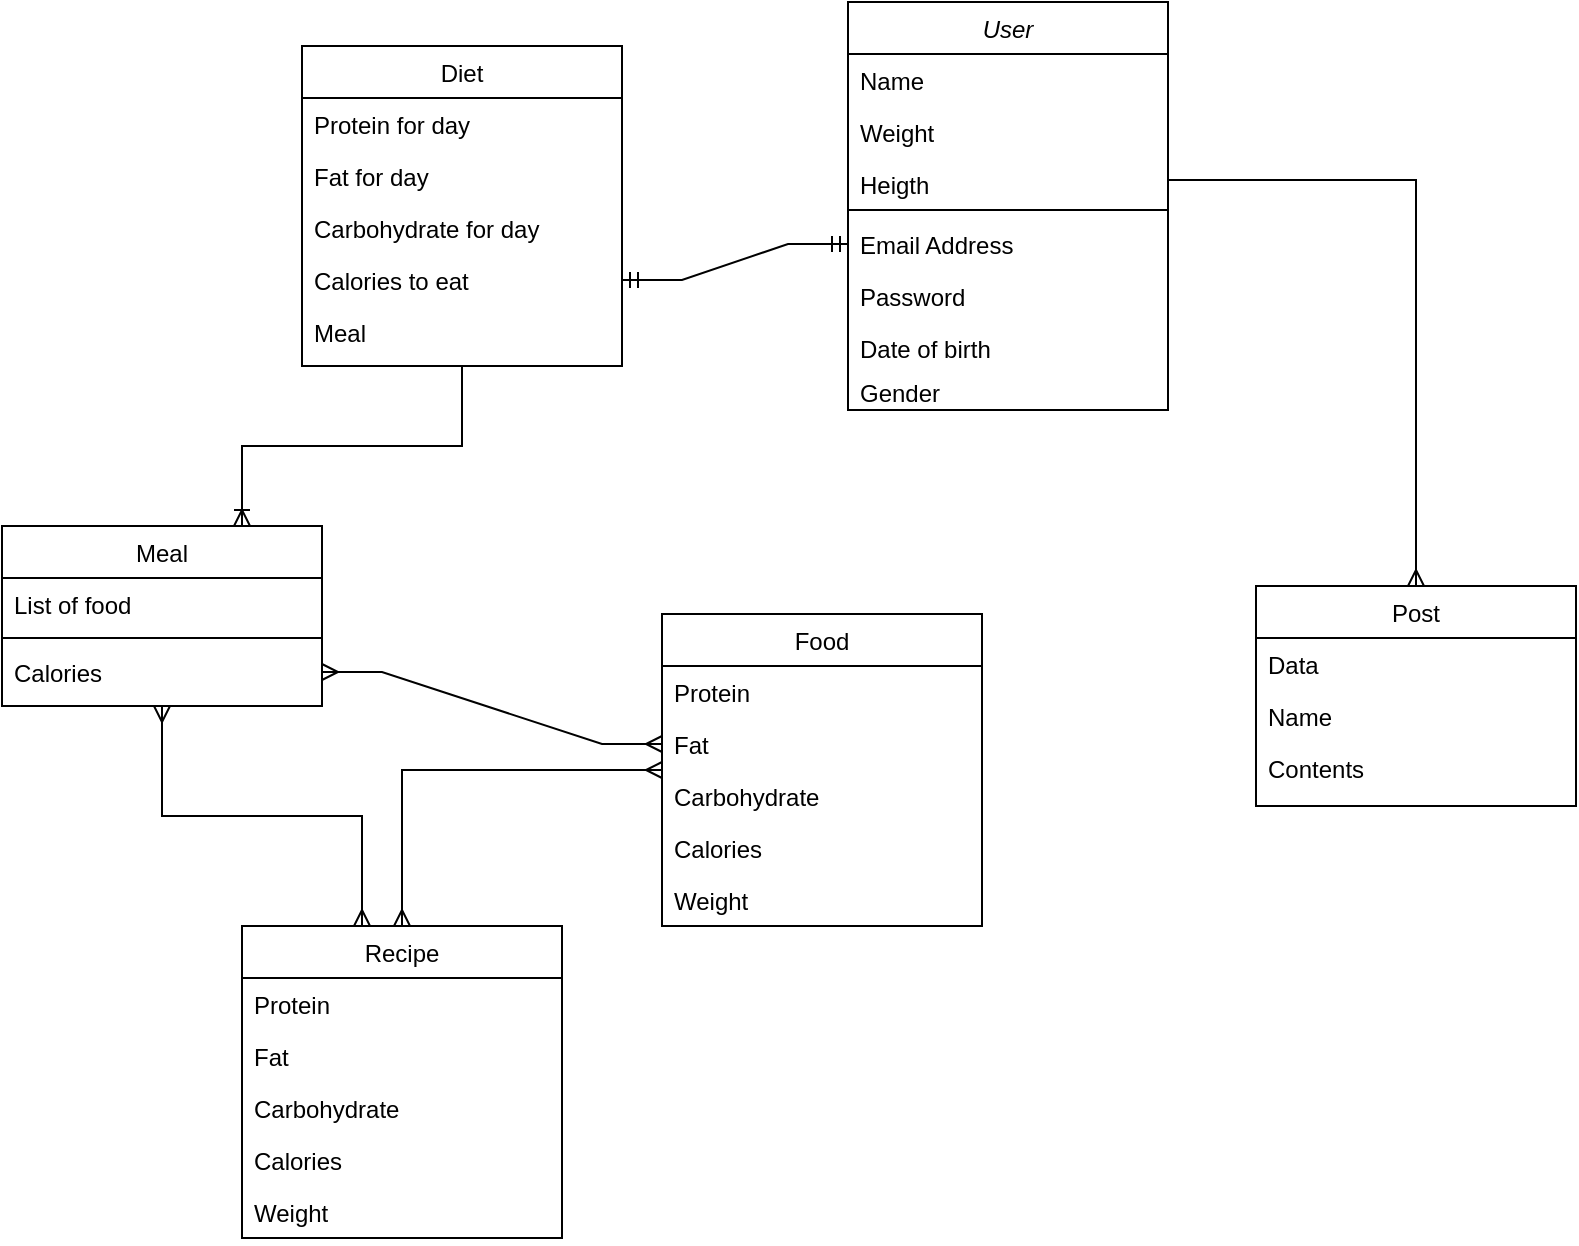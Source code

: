 <mxfile version="21.0.4" type="device"><diagram id="C5RBs43oDa-KdzZeNtuy" name="Page-1"><mxGraphModel dx="1050" dy="541" grid="1" gridSize="10" guides="1" tooltips="1" connect="1" arrows="1" fold="1" page="1" pageScale="1" pageWidth="3300" pageHeight="4681" math="0" shadow="0"><root><mxCell id="WIyWlLk6GJQsqaUBKTNV-0"/><mxCell id="WIyWlLk6GJQsqaUBKTNV-1" parent="WIyWlLk6GJQsqaUBKTNV-0"/><mxCell id="zkfFHV4jXpPFQw0GAbJ--0" value="User" style="swimlane;fontStyle=2;align=center;verticalAlign=top;childLayout=stackLayout;horizontal=1;startSize=26;horizontalStack=0;resizeParent=1;resizeLast=0;collapsible=1;marginBottom=0;rounded=0;shadow=0;strokeWidth=1;" parent="WIyWlLk6GJQsqaUBKTNV-1" vertex="1"><mxGeometry x="543" y="18" width="160" height="204" as="geometry"><mxRectangle x="230" y="140" width="160" height="26" as="alternateBounds"/></mxGeometry></mxCell><mxCell id="zkfFHV4jXpPFQw0GAbJ--1" value="Name" style="text;align=left;verticalAlign=top;spacingLeft=4;spacingRight=4;overflow=hidden;rotatable=0;points=[[0,0.5],[1,0.5]];portConstraint=eastwest;" parent="zkfFHV4jXpPFQw0GAbJ--0" vertex="1"><mxGeometry y="26" width="160" height="26" as="geometry"/></mxCell><mxCell id="zkfFHV4jXpPFQw0GAbJ--2" value="Weight" style="text;align=left;verticalAlign=top;spacingLeft=4;spacingRight=4;overflow=hidden;rotatable=0;points=[[0,0.5],[1,0.5]];portConstraint=eastwest;rounded=0;shadow=0;html=0;" parent="zkfFHV4jXpPFQw0GAbJ--0" vertex="1"><mxGeometry y="52" width="160" height="26" as="geometry"/></mxCell><mxCell id="zkfFHV4jXpPFQw0GAbJ--3" value="Heigth" style="text;align=left;verticalAlign=top;spacingLeft=4;spacingRight=4;overflow=hidden;rotatable=0;points=[[0,0.5],[1,0.5]];portConstraint=eastwest;rounded=0;shadow=0;html=0;" parent="zkfFHV4jXpPFQw0GAbJ--0" vertex="1"><mxGeometry y="78" width="160" height="22" as="geometry"/></mxCell><mxCell id="zkfFHV4jXpPFQw0GAbJ--4" value="" style="line;html=1;strokeWidth=1;align=left;verticalAlign=middle;spacingTop=-1;spacingLeft=3;spacingRight=3;rotatable=0;labelPosition=right;points=[];portConstraint=eastwest;" parent="zkfFHV4jXpPFQw0GAbJ--0" vertex="1"><mxGeometry y="100" width="160" height="8" as="geometry"/></mxCell><mxCell id="QJs5l6yCkrLdMtkKzX2A-0" value="Email Address" style="text;align=left;verticalAlign=top;spacingLeft=4;spacingRight=4;overflow=hidden;rotatable=0;points=[[0,0.5],[1,0.5]];portConstraint=eastwest;rounded=0;shadow=0;html=0;" parent="zkfFHV4jXpPFQw0GAbJ--0" vertex="1"><mxGeometry y="108" width="160" height="26" as="geometry"/></mxCell><mxCell id="QJs5l6yCkrLdMtkKzX2A-1" value="Password" style="text;align=left;verticalAlign=top;spacingLeft=4;spacingRight=4;overflow=hidden;rotatable=0;points=[[0,0.5],[1,0.5]];portConstraint=eastwest;rounded=0;shadow=0;html=0;" parent="zkfFHV4jXpPFQw0GAbJ--0" vertex="1"><mxGeometry y="134" width="160" height="26" as="geometry"/></mxCell><mxCell id="adrKd_dWpDbRFn3pYjvY-19" value="Date of birth &#10;" style="text;align=left;verticalAlign=top;spacingLeft=4;spacingRight=4;overflow=hidden;rotatable=0;points=[[0,0.5],[1,0.5]];portConstraint=eastwest;rounded=0;shadow=0;html=0;" parent="zkfFHV4jXpPFQw0GAbJ--0" vertex="1"><mxGeometry y="160" width="160" height="22" as="geometry"/></mxCell><mxCell id="adrKd_dWpDbRFn3pYjvY-20" value="Gender" style="text;align=left;verticalAlign=top;spacingLeft=4;spacingRight=4;overflow=hidden;rotatable=0;points=[[0,0.5],[1,0.5]];portConstraint=eastwest;rounded=0;shadow=0;html=0;" parent="zkfFHV4jXpPFQw0GAbJ--0" vertex="1"><mxGeometry y="182" width="160" height="22" as="geometry"/></mxCell><mxCell id="zkfFHV4jXpPFQw0GAbJ--17" value="Post" style="swimlane;fontStyle=0;align=center;verticalAlign=top;childLayout=stackLayout;horizontal=1;startSize=26;horizontalStack=0;resizeParent=1;resizeLast=0;collapsible=1;marginBottom=0;rounded=0;shadow=0;strokeWidth=1;" parent="WIyWlLk6GJQsqaUBKTNV-1" vertex="1"><mxGeometry x="747" y="310" width="160" height="110" as="geometry"><mxRectangle x="550" y="140" width="160" height="26" as="alternateBounds"/></mxGeometry></mxCell><mxCell id="zkfFHV4jXpPFQw0GAbJ--19" value="Data" style="text;align=left;verticalAlign=top;spacingLeft=4;spacingRight=4;overflow=hidden;rotatable=0;points=[[0,0.5],[1,0.5]];portConstraint=eastwest;rounded=0;shadow=0;html=0;" parent="zkfFHV4jXpPFQw0GAbJ--17" vertex="1"><mxGeometry y="26" width="160" height="26" as="geometry"/></mxCell><mxCell id="zkfFHV4jXpPFQw0GAbJ--20" value="Name" style="text;align=left;verticalAlign=top;spacingLeft=4;spacingRight=4;overflow=hidden;rotatable=0;points=[[0,0.5],[1,0.5]];portConstraint=eastwest;rounded=0;shadow=0;html=0;" parent="zkfFHV4jXpPFQw0GAbJ--17" vertex="1"><mxGeometry y="52" width="160" height="26" as="geometry"/></mxCell><mxCell id="zkfFHV4jXpPFQw0GAbJ--21" value="Contents" style="text;align=left;verticalAlign=top;spacingLeft=4;spacingRight=4;overflow=hidden;rotatable=0;points=[[0,0.5],[1,0.5]];portConstraint=eastwest;rounded=0;shadow=0;html=0;" parent="zkfFHV4jXpPFQw0GAbJ--17" vertex="1"><mxGeometry y="78" width="160" height="26" as="geometry"/></mxCell><mxCell id="QJs5l6yCkrLdMtkKzX2A-2" value="Food" style="swimlane;fontStyle=0;align=center;verticalAlign=top;childLayout=stackLayout;horizontal=1;startSize=26;horizontalStack=0;resizeParent=1;resizeLast=0;collapsible=1;marginBottom=0;rounded=0;shadow=0;strokeWidth=1;" parent="WIyWlLk6GJQsqaUBKTNV-1" vertex="1"><mxGeometry x="450" y="324" width="160" height="156" as="geometry"><mxRectangle x="550" y="140" width="160" height="26" as="alternateBounds"/></mxGeometry></mxCell><mxCell id="QJs5l6yCkrLdMtkKzX2A-3" value="Protein" style="text;align=left;verticalAlign=top;spacingLeft=4;spacingRight=4;overflow=hidden;rotatable=0;points=[[0,0.5],[1,0.5]];portConstraint=eastwest;" parent="QJs5l6yCkrLdMtkKzX2A-2" vertex="1"><mxGeometry y="26" width="160" height="26" as="geometry"/></mxCell><mxCell id="QJs5l6yCkrLdMtkKzX2A-4" value="Fat" style="text;align=left;verticalAlign=top;spacingLeft=4;spacingRight=4;overflow=hidden;rotatable=0;points=[[0,0.5],[1,0.5]];portConstraint=eastwest;rounded=0;shadow=0;html=0;" parent="QJs5l6yCkrLdMtkKzX2A-2" vertex="1"><mxGeometry y="52" width="160" height="26" as="geometry"/></mxCell><mxCell id="QJs5l6yCkrLdMtkKzX2A-5" value="Carbohydrate" style="text;align=left;verticalAlign=top;spacingLeft=4;spacingRight=4;overflow=hidden;rotatable=0;points=[[0,0.5],[1,0.5]];portConstraint=eastwest;rounded=0;shadow=0;html=0;" parent="QJs5l6yCkrLdMtkKzX2A-2" vertex="1"><mxGeometry y="78" width="160" height="26" as="geometry"/></mxCell><mxCell id="adrKd_dWpDbRFn3pYjvY-22" value="Calories&#10;" style="text;align=left;verticalAlign=top;spacingLeft=4;spacingRight=4;overflow=hidden;rotatable=0;points=[[0,0.5],[1,0.5]];portConstraint=eastwest;" parent="QJs5l6yCkrLdMtkKzX2A-2" vertex="1"><mxGeometry y="104" width="160" height="26" as="geometry"/></mxCell><mxCell id="adrKd_dWpDbRFn3pYjvY-34" value="Weight" style="text;align=left;verticalAlign=top;spacingLeft=4;spacingRight=4;overflow=hidden;rotatable=0;points=[[0,0.5],[1,0.5]];portConstraint=eastwest;" parent="QJs5l6yCkrLdMtkKzX2A-2" vertex="1"><mxGeometry y="130" width="160" height="26" as="geometry"/></mxCell><mxCell id="adrKd_dWpDbRFn3pYjvY-0" value="Diet" style="swimlane;fontStyle=0;align=center;verticalAlign=top;childLayout=stackLayout;horizontal=1;startSize=26;horizontalStack=0;resizeParent=1;resizeLast=0;collapsible=1;marginBottom=0;rounded=0;shadow=0;strokeWidth=1;" parent="WIyWlLk6GJQsqaUBKTNV-1" vertex="1"><mxGeometry x="270" y="40" width="160" height="160" as="geometry"><mxRectangle x="550" y="140" width="160" height="26" as="alternateBounds"/></mxGeometry></mxCell><mxCell id="adrKd_dWpDbRFn3pYjvY-1" value="Protein for day" style="text;align=left;verticalAlign=top;spacingLeft=4;spacingRight=4;overflow=hidden;rotatable=0;points=[[0,0.5],[1,0.5]];portConstraint=eastwest;" parent="adrKd_dWpDbRFn3pYjvY-0" vertex="1"><mxGeometry y="26" width="160" height="26" as="geometry"/></mxCell><mxCell id="adrKd_dWpDbRFn3pYjvY-2" value="Fat for day" style="text;align=left;verticalAlign=top;spacingLeft=4;spacingRight=4;overflow=hidden;rotatable=0;points=[[0,0.5],[1,0.5]];portConstraint=eastwest;rounded=0;shadow=0;html=0;" parent="adrKd_dWpDbRFn3pYjvY-0" vertex="1"><mxGeometry y="52" width="160" height="26" as="geometry"/></mxCell><mxCell id="adrKd_dWpDbRFn3pYjvY-3" value="Сarbohydrate for day" style="text;align=left;verticalAlign=top;spacingLeft=4;spacingRight=4;overflow=hidden;rotatable=0;points=[[0,0.5],[1,0.5]];portConstraint=eastwest;rounded=0;shadow=0;html=0;" parent="adrKd_dWpDbRFn3pYjvY-0" vertex="1"><mxGeometry y="78" width="160" height="26" as="geometry"/></mxCell><mxCell id="adrKd_dWpDbRFn3pYjvY-4" value="Calories to eat" style="text;align=left;verticalAlign=top;spacingLeft=4;spacingRight=4;overflow=hidden;rotatable=0;points=[[0,0.5],[1,0.5]];portConstraint=eastwest;rounded=0;shadow=0;html=0;" parent="adrKd_dWpDbRFn3pYjvY-0" vertex="1"><mxGeometry y="104" width="160" height="26" as="geometry"/></mxCell><mxCell id="adrKd_dWpDbRFn3pYjvY-17" value="Meal&#10;" style="text;align=left;verticalAlign=top;spacingLeft=4;spacingRight=4;overflow=hidden;rotatable=0;points=[[0,0.5],[1,0.5]];portConstraint=eastwest;rounded=0;shadow=0;html=0;" parent="adrKd_dWpDbRFn3pYjvY-0" vertex="1"><mxGeometry y="130" width="160" height="26" as="geometry"/></mxCell><mxCell id="adrKd_dWpDbRFn3pYjvY-9" value="Meal" style="swimlane;fontStyle=0;align=center;verticalAlign=top;childLayout=stackLayout;horizontal=1;startSize=26;horizontalStack=0;resizeParent=1;resizeLast=0;collapsible=1;marginBottom=0;rounded=0;shadow=0;strokeWidth=1;" parent="WIyWlLk6GJQsqaUBKTNV-1" vertex="1"><mxGeometry x="120" y="280" width="160" height="90" as="geometry"><mxRectangle x="550" y="140" width="160" height="26" as="alternateBounds"/></mxGeometry></mxCell><mxCell id="adrKd_dWpDbRFn3pYjvY-10" value="List of food" style="text;align=left;verticalAlign=top;spacingLeft=4;spacingRight=4;overflow=hidden;rotatable=0;points=[[0,0.5],[1,0.5]];portConstraint=eastwest;" parent="adrKd_dWpDbRFn3pYjvY-9" vertex="1"><mxGeometry y="26" width="160" height="26" as="geometry"/></mxCell><mxCell id="adrKd_dWpDbRFn3pYjvY-14" value="" style="line;html=1;strokeWidth=1;align=left;verticalAlign=middle;spacingTop=-1;spacingLeft=3;spacingRight=3;rotatable=0;labelPosition=right;points=[];portConstraint=eastwest;" parent="adrKd_dWpDbRFn3pYjvY-9" vertex="1"><mxGeometry y="52" width="160" height="8" as="geometry"/></mxCell><mxCell id="adrKd_dWpDbRFn3pYjvY-21" value="Calories&#10;" style="text;align=left;verticalAlign=top;spacingLeft=4;spacingRight=4;overflow=hidden;rotatable=0;points=[[0,0.5],[1,0.5]];portConstraint=eastwest;" parent="adrKd_dWpDbRFn3pYjvY-9" vertex="1"><mxGeometry y="60" width="160" height="26" as="geometry"/></mxCell><mxCell id="adrKd_dWpDbRFn3pYjvY-29" value="" style="edgeStyle=entityRelationEdgeStyle;fontSize=12;html=1;endArrow=ERmany;rounded=0;exitX=1;exitY=0.5;exitDx=0;exitDy=0;entryX=0;entryY=0.5;entryDx=0;entryDy=0;startArrow=ERmany;startFill=0;" parent="WIyWlLk6GJQsqaUBKTNV-1" source="adrKd_dWpDbRFn3pYjvY-21" target="QJs5l6yCkrLdMtkKzX2A-4" edge="1"><mxGeometry width="100" height="100" relative="1" as="geometry"><mxPoint x="370" y="200" as="sourcePoint"/><mxPoint x="291" y="302" as="targetPoint"/></mxGeometry></mxCell><mxCell id="adrKd_dWpDbRFn3pYjvY-30" value="" style="edgeStyle=entityRelationEdgeStyle;fontSize=12;html=1;endArrow=ERmandOne;startArrow=ERmandOne;rounded=0;entryX=1;entryY=0.5;entryDx=0;entryDy=0;exitX=0;exitY=0.5;exitDx=0;exitDy=0;" parent="WIyWlLk6GJQsqaUBKTNV-1" source="QJs5l6yCkrLdMtkKzX2A-0" target="adrKd_dWpDbRFn3pYjvY-4" edge="1"><mxGeometry width="100" height="100" relative="1" as="geometry"><mxPoint x="490" y="330" as="sourcePoint"/><mxPoint x="590" y="230" as="targetPoint"/></mxGeometry></mxCell><mxCell id="adrKd_dWpDbRFn3pYjvY-33" value="" style="fontSize=12;html=1;endArrow=ERoneToMany;rounded=0;entryX=0.75;entryY=0;entryDx=0;entryDy=0;exitX=0.5;exitY=1;exitDx=0;exitDy=0;edgeStyle=orthogonalEdgeStyle;" parent="WIyWlLk6GJQsqaUBKTNV-1" source="adrKd_dWpDbRFn3pYjvY-0" target="adrKd_dWpDbRFn3pYjvY-9" edge="1"><mxGeometry width="100" height="100" relative="1" as="geometry"><mxPoint x="490" y="330" as="sourcePoint"/><mxPoint x="450" y="240" as="targetPoint"/></mxGeometry></mxCell><mxCell id="s05vDJdr7zuOCl1MbrfO-0" value="Recipe" style="swimlane;fontStyle=0;align=center;verticalAlign=top;childLayout=stackLayout;horizontal=1;startSize=26;horizontalStack=0;resizeParent=1;resizeLast=0;collapsible=1;marginBottom=0;rounded=0;shadow=0;strokeWidth=1;" parent="WIyWlLk6GJQsqaUBKTNV-1" vertex="1"><mxGeometry x="240" y="480" width="160" height="156" as="geometry"><mxRectangle x="550" y="140" width="160" height="26" as="alternateBounds"/></mxGeometry></mxCell><mxCell id="s05vDJdr7zuOCl1MbrfO-1" value="Protein" style="text;align=left;verticalAlign=top;spacingLeft=4;spacingRight=4;overflow=hidden;rotatable=0;points=[[0,0.5],[1,0.5]];portConstraint=eastwest;" parent="s05vDJdr7zuOCl1MbrfO-0" vertex="1"><mxGeometry y="26" width="160" height="26" as="geometry"/></mxCell><mxCell id="s05vDJdr7zuOCl1MbrfO-2" value="Fat" style="text;align=left;verticalAlign=top;spacingLeft=4;spacingRight=4;overflow=hidden;rotatable=0;points=[[0,0.5],[1,0.5]];portConstraint=eastwest;rounded=0;shadow=0;html=0;" parent="s05vDJdr7zuOCl1MbrfO-0" vertex="1"><mxGeometry y="52" width="160" height="26" as="geometry"/></mxCell><mxCell id="s05vDJdr7zuOCl1MbrfO-3" value="Carbohydrate" style="text;align=left;verticalAlign=top;spacingLeft=4;spacingRight=4;overflow=hidden;rotatable=0;points=[[0,0.5],[1,0.5]];portConstraint=eastwest;rounded=0;shadow=0;html=0;" parent="s05vDJdr7zuOCl1MbrfO-0" vertex="1"><mxGeometry y="78" width="160" height="26" as="geometry"/></mxCell><mxCell id="s05vDJdr7zuOCl1MbrfO-4" value="Calories&#10;" style="text;align=left;verticalAlign=top;spacingLeft=4;spacingRight=4;overflow=hidden;rotatable=0;points=[[0,0.5],[1,0.5]];portConstraint=eastwest;" parent="s05vDJdr7zuOCl1MbrfO-0" vertex="1"><mxGeometry y="104" width="160" height="26" as="geometry"/></mxCell><mxCell id="s05vDJdr7zuOCl1MbrfO-5" value="Weight" style="text;align=left;verticalAlign=top;spacingLeft=4;spacingRight=4;overflow=hidden;rotatable=0;points=[[0,0.5],[1,0.5]];portConstraint=eastwest;" parent="s05vDJdr7zuOCl1MbrfO-0" vertex="1"><mxGeometry y="130" width="160" height="26" as="geometry"/></mxCell><mxCell id="s05vDJdr7zuOCl1MbrfO-6" value="" style="edgeStyle=orthogonalEdgeStyle;fontSize=12;html=1;endArrow=ERmany;rounded=0;exitX=0.5;exitY=0;exitDx=0;exitDy=0;startArrow=ERmany;startFill=0;" parent="WIyWlLk6GJQsqaUBKTNV-1" source="s05vDJdr7zuOCl1MbrfO-0" target="QJs5l6yCkrLdMtkKzX2A-2" edge="1"><mxGeometry width="100" height="100" relative="1" as="geometry"><mxPoint x="290" y="363" as="sourcePoint"/><mxPoint x="393" y="455" as="targetPoint"/></mxGeometry></mxCell><mxCell id="oPTs_FwPTNavVS6aBebH-0" value="" style="edgeStyle=orthogonalEdgeStyle;fontSize=12;html=1;endArrow=ERmany;rounded=0;startArrow=ERmany;startFill=0;" edge="1" parent="WIyWlLk6GJQsqaUBKTNV-1" source="s05vDJdr7zuOCl1MbrfO-0" target="adrKd_dWpDbRFn3pYjvY-9"><mxGeometry width="100" height="100" relative="1" as="geometry"><mxPoint x="330" y="490" as="sourcePoint"/><mxPoint x="460" y="412" as="targetPoint"/><Array as="points"><mxPoint x="300" y="425"/><mxPoint x="200" y="425"/></Array></mxGeometry></mxCell><mxCell id="oPTs_FwPTNavVS6aBebH-1" style="edgeStyle=orthogonalEdgeStyle;rounded=0;orthogonalLoop=1;jettySize=auto;html=1;endArrow=ERmany;endFill=0;" edge="1" parent="WIyWlLk6GJQsqaUBKTNV-1" source="zkfFHV4jXpPFQw0GAbJ--3" target="zkfFHV4jXpPFQw0GAbJ--17"><mxGeometry relative="1" as="geometry"/></mxCell></root></mxGraphModel></diagram></mxfile>